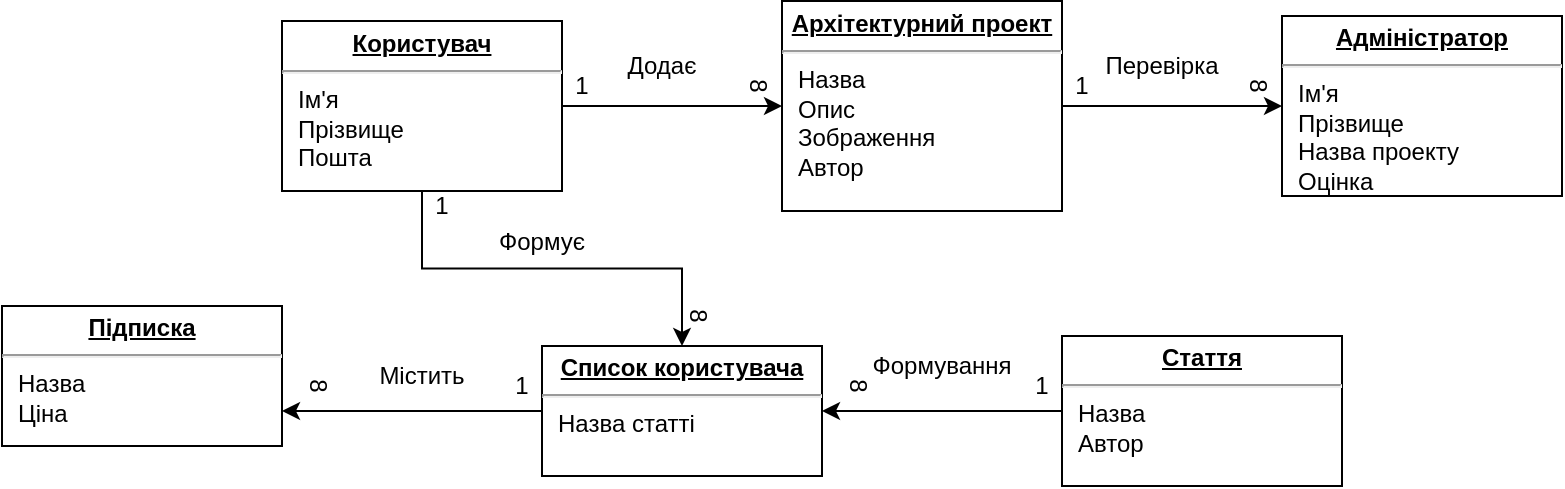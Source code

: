 <mxfile version="20.3.7" type="github"><diagram name="Page-1" id="a7904f86-f2b4-8e86-fa97-74104820619b"><mxGraphModel dx="1038" dy="571" grid="1" gridSize="10" guides="1" tooltips="1" connect="1" arrows="1" fold="1" page="1" pageScale="1" pageWidth="1100" pageHeight="850" background="none" math="0" shadow="0"><root><mxCell id="0"/><mxCell id="1" parent="0"/><mxCell id="24794b860abc3c2d-1" value="&lt;p style=&quot;margin: 0px ; margin-top: 4px ; text-align: center ; text-decoration: underline&quot;&gt;&lt;b&gt;Підписка&lt;/b&gt;&lt;/p&gt;&lt;hr&gt;&lt;p style=&quot;margin: 0px ; margin-left: 8px&quot;&gt;Назва&lt;br&gt;Ціна&lt;br&gt;&lt;br&gt;&lt;/p&gt;" style="verticalAlign=top;align=left;overflow=fill;fontSize=12;fontFamily=Helvetica;html=1;rounded=0;shadow=0;comic=0;labelBackgroundColor=none;strokeWidth=1" parent="1" vertex="1"><mxGeometry x="10" y="355" width="140" height="70" as="geometry"/></mxCell><mxCell id="vtwwtDPb3Fi-osstJy5d-12" style="edgeStyle=orthogonalEdgeStyle;rounded=0;orthogonalLoop=1;jettySize=auto;html=1;entryX=1;entryY=0.75;entryDx=0;entryDy=0;" edge="1" parent="1" source="24794b860abc3c2d-16" target="24794b860abc3c2d-1"><mxGeometry relative="1" as="geometry"/></mxCell><mxCell id="24794b860abc3c2d-16" value="&lt;p style=&quot;margin: 0px ; margin-top: 4px ; text-align: center ; text-decoration: underline&quot;&gt;&lt;b&gt;Список користувача&lt;/b&gt;&lt;/p&gt;&lt;hr&gt;&lt;p style=&quot;margin: 0px ; margin-left: 8px&quot;&gt;Назва статті&amp;nbsp;&lt;br&gt;&lt;br&gt;&lt;/p&gt;" style="verticalAlign=top;align=left;overflow=fill;fontSize=12;fontFamily=Helvetica;html=1;rounded=0;shadow=0;comic=0;labelBackgroundColor=none;strokeWidth=1" parent="1" vertex="1"><mxGeometry x="280" y="375" width="140" height="65" as="geometry"/></mxCell><mxCell id="vtwwtDPb3Fi-osstJy5d-7" style="edgeStyle=orthogonalEdgeStyle;rounded=0;orthogonalLoop=1;jettySize=auto;html=1;entryX=0.5;entryY=0;entryDx=0;entryDy=0;" edge="1" parent="1" source="24794b860abc3c2d-17" target="24794b860abc3c2d-16"><mxGeometry relative="1" as="geometry"/></mxCell><mxCell id="vtwwtDPb3Fi-osstJy5d-8" style="edgeStyle=orthogonalEdgeStyle;rounded=0;orthogonalLoop=1;jettySize=auto;html=1;entryX=0;entryY=0.5;entryDx=0;entryDy=0;" edge="1" parent="1" source="24794b860abc3c2d-17" target="24794b860abc3c2d-19"><mxGeometry relative="1" as="geometry"/></mxCell><mxCell id="24794b860abc3c2d-17" value="&lt;p style=&quot;margin: 0px ; margin-top: 4px ; text-align: center ; text-decoration: underline&quot;&gt;&lt;b&gt;Користувач&lt;/b&gt;&lt;/p&gt;&lt;hr&gt;&lt;p style=&quot;margin: 0px ; margin-left: 8px&quot;&gt;Ім'я&lt;/p&gt;&lt;p style=&quot;margin: 0px ; margin-left: 8px&quot;&gt;Прізвище&lt;br&gt;Пошта&lt;/p&gt;" style="verticalAlign=top;align=left;overflow=fill;fontSize=12;fontFamily=Helvetica;html=1;rounded=0;shadow=0;comic=0;labelBackgroundColor=none;strokeWidth=1" parent="1" vertex="1"><mxGeometry x="150" y="212.5" width="140" height="85" as="geometry"/></mxCell><mxCell id="vtwwtDPb3Fi-osstJy5d-10" style="edgeStyle=orthogonalEdgeStyle;rounded=0;orthogonalLoop=1;jettySize=auto;html=1;entryX=1;entryY=0.5;entryDx=0;entryDy=0;" edge="1" parent="1" source="24794b860abc3c2d-18" target="24794b860abc3c2d-16"><mxGeometry relative="1" as="geometry"/></mxCell><mxCell id="24794b860abc3c2d-18" value="&lt;p style=&quot;margin: 0px ; margin-top: 4px ; text-align: center ; text-decoration: underline&quot;&gt;&lt;b&gt;Стаття&lt;/b&gt;&lt;/p&gt;&lt;hr&gt;&lt;p style=&quot;margin: 0px ; margin-left: 8px&quot;&gt;Назва&lt;br&gt;Автор&lt;/p&gt;" style="verticalAlign=top;align=left;overflow=fill;fontSize=12;fontFamily=Helvetica;html=1;rounded=0;shadow=0;comic=0;labelBackgroundColor=none;strokeWidth=1" parent="1" vertex="1"><mxGeometry x="540" y="370" width="140" height="75" as="geometry"/></mxCell><mxCell id="vtwwtDPb3Fi-osstJy5d-5" style="edgeStyle=orthogonalEdgeStyle;rounded=0;orthogonalLoop=1;jettySize=auto;html=1;entryX=0;entryY=0.5;entryDx=0;entryDy=0;" edge="1" parent="1" source="24794b860abc3c2d-19" target="24794b860abc3c2d-20"><mxGeometry relative="1" as="geometry"/></mxCell><mxCell id="24794b860abc3c2d-19" value="&lt;p style=&quot;margin: 0px ; margin-top: 4px ; text-align: center ; text-decoration: underline&quot;&gt;&lt;b&gt;Архітектурний проект&lt;/b&gt;&lt;/p&gt;&lt;hr&gt;&lt;p style=&quot;margin: 0px ; margin-left: 8px&quot;&gt;Назва&lt;br&gt;Опис&lt;br&gt;Зображення&amp;nbsp;&lt;/p&gt;&lt;p style=&quot;margin: 0px ; margin-left: 8px&quot;&gt;Автор&amp;nbsp;&lt;br&gt;&lt;br&gt;&lt;/p&gt;" style="verticalAlign=top;align=left;overflow=fill;fontSize=12;fontFamily=Helvetica;html=1;rounded=0;shadow=0;comic=0;labelBackgroundColor=none;strokeWidth=1" parent="1" vertex="1"><mxGeometry x="400" y="202.5" width="140" height="105" as="geometry"/></mxCell><mxCell id="24794b860abc3c2d-20" value="&lt;p style=&quot;margin: 0px ; margin-top: 4px ; text-align: center ; text-decoration: underline&quot;&gt;&lt;b&gt;Адміністратор&lt;/b&gt;&lt;/p&gt;&lt;hr&gt;&lt;p style=&quot;margin: 0px ; margin-left: 8px&quot;&gt;Ім'я&lt;br&gt;Прізвище&lt;br&gt;Назва проекту&lt;br&gt;Оцінка&lt;/p&gt;" style="verticalAlign=top;align=left;overflow=fill;fontSize=12;fontFamily=Helvetica;html=1;rounded=0;shadow=0;comic=0;labelBackgroundColor=none;strokeWidth=1" parent="1" vertex="1"><mxGeometry x="650" y="210" width="140" height="90" as="geometry"/></mxCell><mxCell id="vtwwtDPb3Fi-osstJy5d-1" value="Формування" style="text;html=1;strokeColor=none;fillColor=none;align=center;verticalAlign=middle;whiteSpace=wrap;rounded=0;" vertex="1" parent="1"><mxGeometry x="450" y="370" width="60" height="30" as="geometry"/></mxCell><mxCell id="vtwwtDPb3Fi-osstJy5d-6" value="Перевірка" style="text;html=1;strokeColor=none;fillColor=none;align=center;verticalAlign=middle;whiteSpace=wrap;rounded=0;" vertex="1" parent="1"><mxGeometry x="560" y="220" width="60" height="30" as="geometry"/></mxCell><mxCell id="vtwwtDPb3Fi-osstJy5d-13" value="Містить" style="text;html=1;strokeColor=none;fillColor=none;align=center;verticalAlign=middle;whiteSpace=wrap;rounded=0;" vertex="1" parent="1"><mxGeometry x="190" y="375" width="60" height="30" as="geometry"/></mxCell><mxCell id="vtwwtDPb3Fi-osstJy5d-14" value="Формує" style="text;html=1;strokeColor=none;fillColor=none;align=center;verticalAlign=middle;whiteSpace=wrap;rounded=0;" vertex="1" parent="1"><mxGeometry x="250" y="307.5" width="60" height="30" as="geometry"/></mxCell><mxCell id="vtwwtDPb3Fi-osstJy5d-15" value="Додає" style="text;html=1;strokeColor=none;fillColor=none;align=center;verticalAlign=middle;whiteSpace=wrap;rounded=0;" vertex="1" parent="1"><mxGeometry x="310" y="220" width="60" height="30" as="geometry"/></mxCell><mxCell id="vtwwtDPb3Fi-osstJy5d-16" value="1" style="text;html=1;strokeColor=none;fillColor=none;align=center;verticalAlign=middle;whiteSpace=wrap;rounded=0;" vertex="1" parent="1"><mxGeometry x="500" y="380" width="60" height="30" as="geometry"/></mxCell><mxCell id="vtwwtDPb3Fi-osstJy5d-18" value="1" style="text;html=1;strokeColor=none;fillColor=none;align=center;verticalAlign=middle;whiteSpace=wrap;rounded=0;" vertex="1" parent="1"><mxGeometry x="240" y="380" width="60" height="30" as="geometry"/></mxCell><mxCell id="vtwwtDPb3Fi-osstJy5d-19" value="1" style="text;html=1;strokeColor=none;fillColor=none;align=center;verticalAlign=middle;whiteSpace=wrap;rounded=0;" vertex="1" parent="1"><mxGeometry x="200" y="290" width="60" height="30" as="geometry"/></mxCell><mxCell id="vtwwtDPb3Fi-osstJy5d-20" value="1" style="text;html=1;strokeColor=none;fillColor=none;align=center;verticalAlign=middle;whiteSpace=wrap;rounded=0;" vertex="1" parent="1"><mxGeometry x="270" y="230" width="60" height="30" as="geometry"/></mxCell><mxCell id="vtwwtDPb3Fi-osstJy5d-21" value="1" style="text;html=1;strokeColor=none;fillColor=none;align=center;verticalAlign=middle;whiteSpace=wrap;rounded=0;" vertex="1" parent="1"><mxGeometry x="520" y="230" width="60" height="30" as="geometry"/></mxCell><mxCell id="vtwwtDPb3Fi-osstJy5d-25" value="&lt;font style=&quot;font-size: 12px;&quot;&gt;8&lt;/font&gt;" style="text;html=1;strokeColor=none;fillColor=none;align=center;verticalAlign=middle;whiteSpace=wrap;rounded=0;fontSize=15;rotation=90;" vertex="1" parent="1"><mxGeometry x="610" y="230" width="60" height="30" as="geometry"/></mxCell><mxCell id="vtwwtDPb3Fi-osstJy5d-26" value="&lt;font style=&quot;font-size: 12px;&quot;&gt;8&lt;/font&gt;" style="text;html=1;strokeColor=none;fillColor=none;align=center;verticalAlign=middle;whiteSpace=wrap;rounded=0;fontSize=15;rotation=90;" vertex="1" parent="1"><mxGeometry x="410" y="380" width="60" height="30" as="geometry"/></mxCell><mxCell id="vtwwtDPb3Fi-osstJy5d-27" value="&lt;font style=&quot;font-size: 12px;&quot;&gt;8&lt;/font&gt;" style="text;html=1;strokeColor=none;fillColor=none;align=center;verticalAlign=middle;whiteSpace=wrap;rounded=0;fontSize=15;rotation=90;" vertex="1" parent="1"><mxGeometry x="360" y="230" width="60" height="30" as="geometry"/></mxCell><mxCell id="vtwwtDPb3Fi-osstJy5d-28" value="&lt;font style=&quot;font-size: 12px;&quot;&gt;8&lt;/font&gt;" style="text;html=1;strokeColor=none;fillColor=none;align=center;verticalAlign=middle;whiteSpace=wrap;rounded=0;fontSize=15;rotation=90;" vertex="1" parent="1"><mxGeometry x="330" y="345" width="60" height="30" as="geometry"/></mxCell><mxCell id="vtwwtDPb3Fi-osstJy5d-29" value="&lt;font style=&quot;font-size: 12px;&quot;&gt;8&lt;/font&gt;" style="text;html=1;strokeColor=none;fillColor=none;align=center;verticalAlign=middle;whiteSpace=wrap;rounded=0;fontSize=15;rotation=90;" vertex="1" parent="1"><mxGeometry x="140" y="380" width="60" height="30" as="geometry"/></mxCell></root></mxGraphModel></diagram></mxfile>